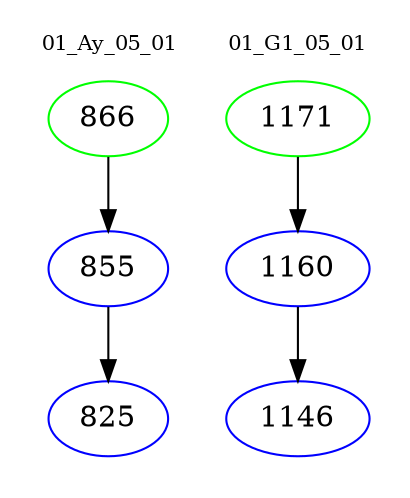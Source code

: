 digraph{
subgraph cluster_0 {
color = white
label = "01_Ay_05_01";
fontsize=10;
T0_866 [label="866", color="green"]
T0_866 -> T0_855 [color="black"]
T0_855 [label="855", color="blue"]
T0_855 -> T0_825 [color="black"]
T0_825 [label="825", color="blue"]
}
subgraph cluster_1 {
color = white
label = "01_G1_05_01";
fontsize=10;
T1_1171 [label="1171", color="green"]
T1_1171 -> T1_1160 [color="black"]
T1_1160 [label="1160", color="blue"]
T1_1160 -> T1_1146 [color="black"]
T1_1146 [label="1146", color="blue"]
}
}
